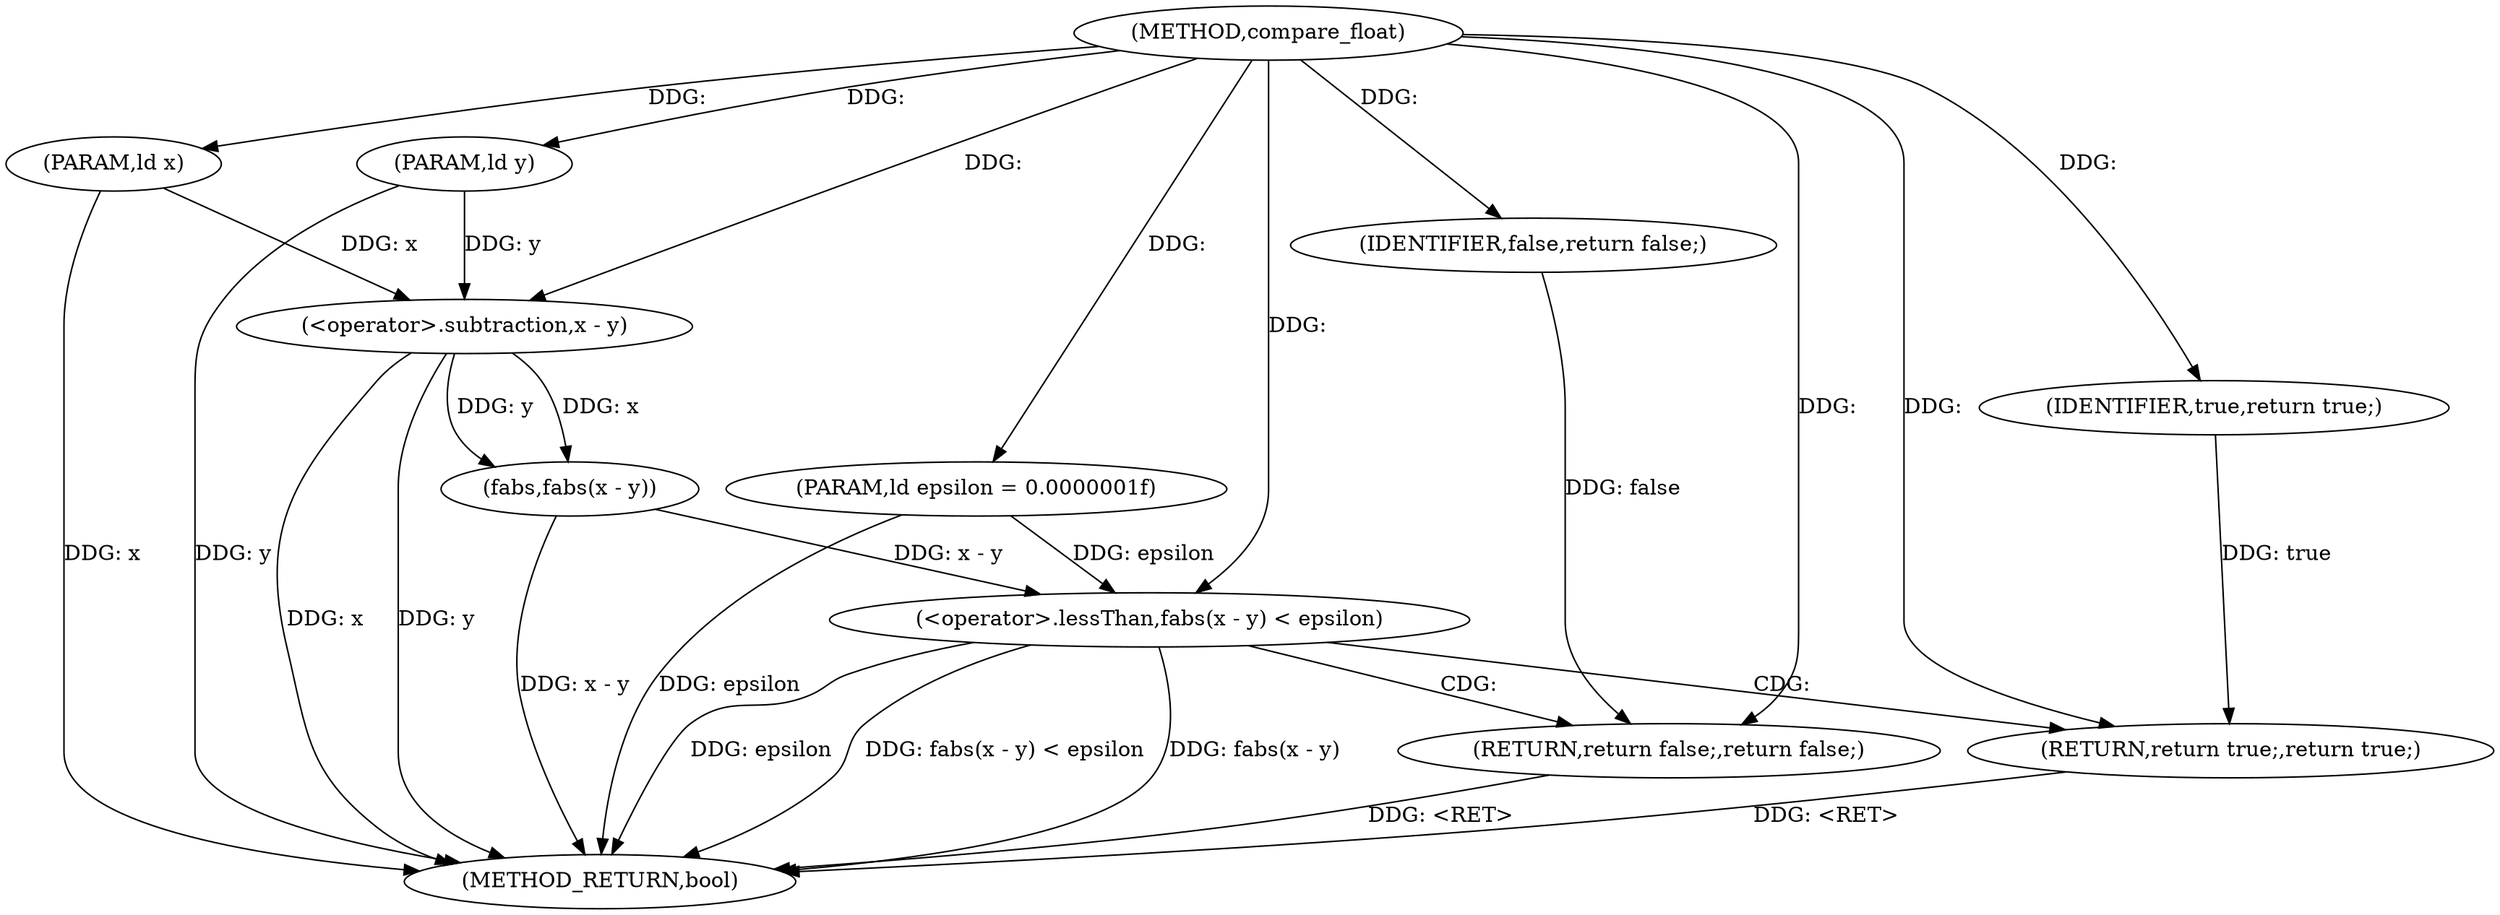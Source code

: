 digraph "compare_float" {  
"1000289" [label = "(METHOD,compare_float)" ]
"1000305" [label = "(METHOD_RETURN,bool)" ]
"1000290" [label = "(PARAM,ld x)" ]
"1000291" [label = "(PARAM,ld y)" ]
"1000292" [label = "(PARAM,ld epsilon = 0.0000001f)" ]
"1000303" [label = "(RETURN,return false;,return false;)" ]
"1000295" [label = "(<operator>.lessThan,fabs(x - y) < epsilon)" ]
"1000301" [label = "(RETURN,return true;,return true;)" ]
"1000304" [label = "(IDENTIFIER,false,return false;)" ]
"1000302" [label = "(IDENTIFIER,true,return true;)" ]
"1000296" [label = "(fabs,fabs(x - y))" ]
"1000297" [label = "(<operator>.subtraction,x - y)" ]
  "1000301" -> "1000305"  [ label = "DDG: <RET>"] 
  "1000290" -> "1000305"  [ label = "DDG: x"] 
  "1000291" -> "1000305"  [ label = "DDG: y"] 
  "1000292" -> "1000305"  [ label = "DDG: epsilon"] 
  "1000297" -> "1000305"  [ label = "DDG: x"] 
  "1000297" -> "1000305"  [ label = "DDG: y"] 
  "1000296" -> "1000305"  [ label = "DDG: x - y"] 
  "1000295" -> "1000305"  [ label = "DDG: fabs(x - y)"] 
  "1000295" -> "1000305"  [ label = "DDG: epsilon"] 
  "1000295" -> "1000305"  [ label = "DDG: fabs(x - y) < epsilon"] 
  "1000303" -> "1000305"  [ label = "DDG: <RET>"] 
  "1000289" -> "1000290"  [ label = "DDG: "] 
  "1000289" -> "1000291"  [ label = "DDG: "] 
  "1000289" -> "1000292"  [ label = "DDG: "] 
  "1000304" -> "1000303"  [ label = "DDG: false"] 
  "1000289" -> "1000303"  [ label = "DDG: "] 
  "1000302" -> "1000301"  [ label = "DDG: true"] 
  "1000289" -> "1000301"  [ label = "DDG: "] 
  "1000289" -> "1000304"  [ label = "DDG: "] 
  "1000296" -> "1000295"  [ label = "DDG: x - y"] 
  "1000292" -> "1000295"  [ label = "DDG: epsilon"] 
  "1000289" -> "1000295"  [ label = "DDG: "] 
  "1000289" -> "1000302"  [ label = "DDG: "] 
  "1000297" -> "1000296"  [ label = "DDG: x"] 
  "1000297" -> "1000296"  [ label = "DDG: y"] 
  "1000290" -> "1000297"  [ label = "DDG: x"] 
  "1000289" -> "1000297"  [ label = "DDG: "] 
  "1000291" -> "1000297"  [ label = "DDG: y"] 
  "1000295" -> "1000303"  [ label = "CDG: "] 
  "1000295" -> "1000301"  [ label = "CDG: "] 
}
